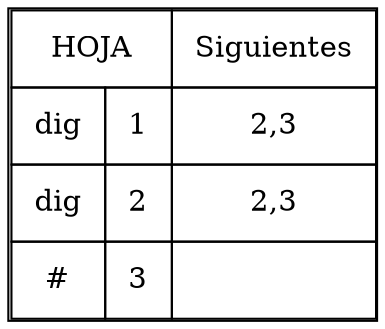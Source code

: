 digraph grafica{
rankdir=LR;
forcelabels= true;
node [shape = plain];
nodo12 [label = <<table border = '1' cellboder = '1' cellspacing='0' cellpadding='10'>
<tr>
<td COLSPAN='2'>HOJA</td>
<td>Siguientes</td>
</tr>
<tr>
<td>dig</td>
<td>1</td>
<td>2,3</td>
</tr>
<tr>
<td>dig</td>
<td>2</td>
<td>2,3</td>
</tr>
<tr>
<td>#</td>
<td>3</td>
<td></td>
</tr>
</table>>];

}